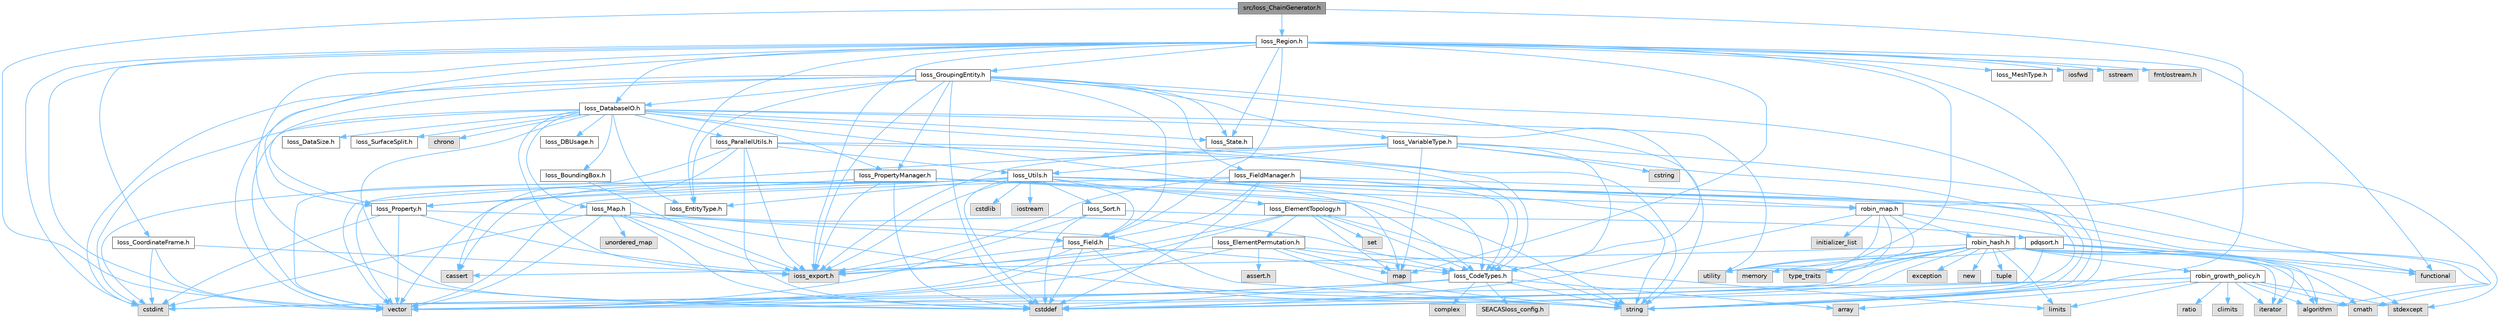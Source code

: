 digraph "src/Ioss_ChainGenerator.h"
{
 // INTERACTIVE_SVG=YES
 // LATEX_PDF_SIZE
  bgcolor="transparent";
  edge [fontname=Helvetica,fontsize=10,labelfontname=Helvetica,labelfontsize=10];
  node [fontname=Helvetica,fontsize=10,shape=box,height=0.2,width=0.4];
  Node1 [id="Node000001",label="src/Ioss_ChainGenerator.h",height=0.2,width=0.4,color="gray40", fillcolor="grey60", style="filled", fontcolor="black",tooltip=" "];
  Node1 -> Node2 [id="edge1_Node000001_Node000002",color="steelblue1",style="solid",tooltip=" "];
  Node2 [id="Node000002",label="string",height=0.2,width=0.4,color="grey60", fillcolor="#E0E0E0", style="filled",tooltip=" "];
  Node1 -> Node3 [id="edge2_Node000001_Node000003",color="steelblue1",style="solid",tooltip=" "];
  Node3 [id="Node000003",label="vector",height=0.2,width=0.4,color="grey60", fillcolor="#E0E0E0", style="filled",tooltip=" "];
  Node1 -> Node4 [id="edge3_Node000001_Node000004",color="steelblue1",style="solid",tooltip=" "];
  Node4 [id="Node000004",label="Ioss_Region.h",height=0.2,width=0.4,color="grey40", fillcolor="white", style="filled",URL="$Ioss__Region_8h.html",tooltip=" "];
  Node4 -> Node5 [id="edge4_Node000004_Node000005",color="steelblue1",style="solid",tooltip=" "];
  Node5 [id="Node000005",label="ioss_export.h",height=0.2,width=0.4,color="grey60", fillcolor="#E0E0E0", style="filled",tooltip=" "];
  Node4 -> Node6 [id="edge5_Node000004_Node000006",color="steelblue1",style="solid",tooltip=" "];
  Node6 [id="Node000006",label="Ioss_CoordinateFrame.h",height=0.2,width=0.4,color="grey40", fillcolor="white", style="filled",URL="$Ioss__CoordinateFrame_8h.html",tooltip=" "];
  Node6 -> Node5 [id="edge6_Node000006_Node000005",color="steelblue1",style="solid",tooltip=" "];
  Node6 -> Node7 [id="edge7_Node000006_Node000007",color="steelblue1",style="solid",tooltip=" "];
  Node7 [id="Node000007",label="cstdint",height=0.2,width=0.4,color="grey60", fillcolor="#E0E0E0", style="filled",tooltip=" "];
  Node6 -> Node3 [id="edge8_Node000006_Node000003",color="steelblue1",style="solid",tooltip=" "];
  Node4 -> Node8 [id="edge9_Node000004_Node000008",color="steelblue1",style="solid",tooltip=" "];
  Node8 [id="Node000008",label="Ioss_DatabaseIO.h",height=0.2,width=0.4,color="grey40", fillcolor="white", style="filled",URL="$Ioss__DatabaseIO_8h.html",tooltip=" "];
  Node8 -> Node5 [id="edge10_Node000008_Node000005",color="steelblue1",style="solid",tooltip=" "];
  Node8 -> Node9 [id="edge11_Node000008_Node000009",color="steelblue1",style="solid",tooltip=" "];
  Node9 [id="Node000009",label="Ioss_BoundingBox.h",height=0.2,width=0.4,color="grey40", fillcolor="white", style="filled",URL="$Ioss__BoundingBox_8h.html",tooltip=" "];
  Node9 -> Node5 [id="edge12_Node000009_Node000005",color="steelblue1",style="solid",tooltip=" "];
  Node8 -> Node10 [id="edge13_Node000008_Node000010",color="steelblue1",style="solid",tooltip=" "];
  Node10 [id="Node000010",label="Ioss_CodeTypes.h",height=0.2,width=0.4,color="grey40", fillcolor="white", style="filled",URL="$Ioss__CodeTypes_8h.html",tooltip=" "];
  Node10 -> Node11 [id="edge14_Node000010_Node000011",color="steelblue1",style="solid",tooltip=" "];
  Node11 [id="Node000011",label="array",height=0.2,width=0.4,color="grey60", fillcolor="#E0E0E0", style="filled",tooltip=" "];
  Node10 -> Node12 [id="edge15_Node000010_Node000012",color="steelblue1",style="solid",tooltip=" "];
  Node12 [id="Node000012",label="cstddef",height=0.2,width=0.4,color="grey60", fillcolor="#E0E0E0", style="filled",tooltip=" "];
  Node10 -> Node7 [id="edge16_Node000010_Node000007",color="steelblue1",style="solid",tooltip=" "];
  Node10 -> Node2 [id="edge17_Node000010_Node000002",color="steelblue1",style="solid",tooltip=" "];
  Node10 -> Node3 [id="edge18_Node000010_Node000003",color="steelblue1",style="solid",tooltip=" "];
  Node10 -> Node13 [id="edge19_Node000010_Node000013",color="steelblue1",style="solid",tooltip=" "];
  Node13 [id="Node000013",label="SEACASIoss_config.h",height=0.2,width=0.4,color="grey60", fillcolor="#E0E0E0", style="filled",tooltip=" "];
  Node10 -> Node14 [id="edge20_Node000010_Node000014",color="steelblue1",style="solid",tooltip=" "];
  Node14 [id="Node000014",label="complex",height=0.2,width=0.4,color="grey60", fillcolor="#E0E0E0", style="filled",tooltip=" "];
  Node8 -> Node15 [id="edge21_Node000008_Node000015",color="steelblue1",style="solid",tooltip=" "];
  Node15 [id="Node000015",label="Ioss_DBUsage.h",height=0.2,width=0.4,color="grey40", fillcolor="white", style="filled",URL="$Ioss__DBUsage_8h.html",tooltip=" "];
  Node8 -> Node16 [id="edge22_Node000008_Node000016",color="steelblue1",style="solid",tooltip=" "];
  Node16 [id="Node000016",label="Ioss_DataSize.h",height=0.2,width=0.4,color="grey40", fillcolor="white", style="filled",URL="$Ioss__DataSize_8h.html",tooltip=" "];
  Node8 -> Node17 [id="edge23_Node000008_Node000017",color="steelblue1",style="solid",tooltip=" "];
  Node17 [id="Node000017",label="Ioss_EntityType.h",height=0.2,width=0.4,color="grey40", fillcolor="white", style="filled",URL="$Ioss__EntityType_8h.html",tooltip=" "];
  Node8 -> Node18 [id="edge24_Node000008_Node000018",color="steelblue1",style="solid",tooltip=" "];
  Node18 [id="Node000018",label="Ioss_Map.h",height=0.2,width=0.4,color="grey40", fillcolor="white", style="filled",URL="$Ioss__Map_8h.html",tooltip=" "];
  Node18 -> Node5 [id="edge25_Node000018_Node000005",color="steelblue1",style="solid",tooltip=" "];
  Node18 -> Node10 [id="edge26_Node000018_Node000010",color="steelblue1",style="solid",tooltip=" "];
  Node18 -> Node19 [id="edge27_Node000018_Node000019",color="steelblue1",style="solid",tooltip=" "];
  Node19 [id="Node000019",label="Ioss_Field.h",height=0.2,width=0.4,color="grey40", fillcolor="white", style="filled",URL="$Ioss__Field_8h.html",tooltip=" "];
  Node19 -> Node5 [id="edge28_Node000019_Node000005",color="steelblue1",style="solid",tooltip=" "];
  Node19 -> Node10 [id="edge29_Node000019_Node000010",color="steelblue1",style="solid",tooltip=" "];
  Node19 -> Node12 [id="edge30_Node000019_Node000012",color="steelblue1",style="solid",tooltip=" "];
  Node19 -> Node2 [id="edge31_Node000019_Node000002",color="steelblue1",style="solid",tooltip=" "];
  Node19 -> Node3 [id="edge32_Node000019_Node000003",color="steelblue1",style="solid",tooltip=" "];
  Node18 -> Node12 [id="edge33_Node000018_Node000012",color="steelblue1",style="solid",tooltip=" "];
  Node18 -> Node7 [id="edge34_Node000018_Node000007",color="steelblue1",style="solid",tooltip=" "];
  Node18 -> Node2 [id="edge35_Node000018_Node000002",color="steelblue1",style="solid",tooltip=" "];
  Node18 -> Node3 [id="edge36_Node000018_Node000003",color="steelblue1",style="solid",tooltip=" "];
  Node18 -> Node20 [id="edge37_Node000018_Node000020",color="steelblue1",style="solid",tooltip=" "];
  Node20 [id="Node000020",label="unordered_map",height=0.2,width=0.4,color="grey60", fillcolor="#E0E0E0", style="filled",tooltip=" "];
  Node8 -> Node21 [id="edge38_Node000008_Node000021",color="steelblue1",style="solid",tooltip=" "];
  Node21 [id="Node000021",label="Ioss_ParallelUtils.h",height=0.2,width=0.4,color="grey40", fillcolor="white", style="filled",URL="$Ioss__ParallelUtils_8h.html",tooltip=" "];
  Node21 -> Node5 [id="edge39_Node000021_Node000005",color="steelblue1",style="solid",tooltip=" "];
  Node21 -> Node10 [id="edge40_Node000021_Node000010",color="steelblue1",style="solid",tooltip=" "];
  Node21 -> Node22 [id="edge41_Node000021_Node000022",color="steelblue1",style="solid",tooltip=" "];
  Node22 [id="Node000022",label="Ioss_Utils.h",height=0.2,width=0.4,color="grey40", fillcolor="white", style="filled",URL="$Ioss__Utils_8h.html",tooltip=" "];
  Node22 -> Node5 [id="edge42_Node000022_Node000005",color="steelblue1",style="solid",tooltip=" "];
  Node22 -> Node10 [id="edge43_Node000022_Node000010",color="steelblue1",style="solid",tooltip=" "];
  Node22 -> Node23 [id="edge44_Node000022_Node000023",color="steelblue1",style="solid",tooltip=" "];
  Node23 [id="Node000023",label="Ioss_ElementTopology.h",height=0.2,width=0.4,color="grey40", fillcolor="white", style="filled",URL="$Ioss__ElementTopology_8h.html",tooltip=" "];
  Node23 -> Node5 [id="edge45_Node000023_Node000005",color="steelblue1",style="solid",tooltip=" "];
  Node23 -> Node10 [id="edge46_Node000023_Node000010",color="steelblue1",style="solid",tooltip=" "];
  Node23 -> Node24 [id="edge47_Node000023_Node000024",color="steelblue1",style="solid",tooltip=" "];
  Node24 [id="Node000024",label="Ioss_ElementPermutation.h",height=0.2,width=0.4,color="grey40", fillcolor="white", style="filled",URL="$Ioss__ElementPermutation_8h.html",tooltip=" "];
  Node24 -> Node5 [id="edge48_Node000024_Node000005",color="steelblue1",style="solid",tooltip=" "];
  Node24 -> Node10 [id="edge49_Node000024_Node000010",color="steelblue1",style="solid",tooltip=" "];
  Node24 -> Node25 [id="edge50_Node000024_Node000025",color="steelblue1",style="solid",tooltip=" "];
  Node25 [id="Node000025",label="assert.h",height=0.2,width=0.4,color="grey60", fillcolor="#E0E0E0", style="filled",tooltip=" "];
  Node24 -> Node26 [id="edge51_Node000024_Node000026",color="steelblue1",style="solid",tooltip=" "];
  Node26 [id="Node000026",label="limits",height=0.2,width=0.4,color="grey60", fillcolor="#E0E0E0", style="filled",tooltip=" "];
  Node24 -> Node27 [id="edge52_Node000024_Node000027",color="steelblue1",style="solid",tooltip=" "];
  Node27 [id="Node000027",label="map",height=0.2,width=0.4,color="grey60", fillcolor="#E0E0E0", style="filled",tooltip=" "];
  Node24 -> Node2 [id="edge53_Node000024_Node000002",color="steelblue1",style="solid",tooltip=" "];
  Node24 -> Node3 [id="edge54_Node000024_Node000003",color="steelblue1",style="solid",tooltip=" "];
  Node23 -> Node27 [id="edge55_Node000023_Node000027",color="steelblue1",style="solid",tooltip=" "];
  Node23 -> Node28 [id="edge56_Node000023_Node000028",color="steelblue1",style="solid",tooltip=" "];
  Node28 [id="Node000028",label="set",height=0.2,width=0.4,color="grey60", fillcolor="#E0E0E0", style="filled",tooltip=" "];
  Node23 -> Node2 [id="edge57_Node000023_Node000002",color="steelblue1",style="solid",tooltip=" "];
  Node23 -> Node3 [id="edge58_Node000023_Node000003",color="steelblue1",style="solid",tooltip=" "];
  Node22 -> Node17 [id="edge59_Node000022_Node000017",color="steelblue1",style="solid",tooltip=" "];
  Node22 -> Node19 [id="edge60_Node000022_Node000019",color="steelblue1",style="solid",tooltip=" "];
  Node22 -> Node29 [id="edge61_Node000022_Node000029",color="steelblue1",style="solid",tooltip=" "];
  Node29 [id="Node000029",label="Ioss_Property.h",height=0.2,width=0.4,color="grey40", fillcolor="white", style="filled",URL="$Ioss__Property_8h.html",tooltip=" "];
  Node29 -> Node5 [id="edge62_Node000029_Node000005",color="steelblue1",style="solid",tooltip=" "];
  Node29 -> Node7 [id="edge63_Node000029_Node000007",color="steelblue1",style="solid",tooltip=" "];
  Node29 -> Node2 [id="edge64_Node000029_Node000002",color="steelblue1",style="solid",tooltip=" "];
  Node29 -> Node3 [id="edge65_Node000029_Node000003",color="steelblue1",style="solid",tooltip=" "];
  Node22 -> Node30 [id="edge66_Node000022_Node000030",color="steelblue1",style="solid",tooltip=" "];
  Node30 [id="Node000030",label="Ioss_Sort.h",height=0.2,width=0.4,color="grey40", fillcolor="white", style="filled",URL="$Ioss__Sort_8h.html",tooltip=" "];
  Node30 -> Node31 [id="edge67_Node000030_Node000031",color="steelblue1",style="solid",tooltip=" "];
  Node31 [id="Node000031",label="pdqsort.h",height=0.2,width=0.4,color="grey40", fillcolor="white", style="filled",URL="$pdqsort_8h.html",tooltip=" "];
  Node31 -> Node32 [id="edge68_Node000031_Node000032",color="steelblue1",style="solid",tooltip=" "];
  Node32 [id="Node000032",label="algorithm",height=0.2,width=0.4,color="grey60", fillcolor="#E0E0E0", style="filled",tooltip=" "];
  Node31 -> Node12 [id="edge69_Node000031_Node000012",color="steelblue1",style="solid",tooltip=" "];
  Node31 -> Node33 [id="edge70_Node000031_Node000033",color="steelblue1",style="solid",tooltip=" "];
  Node33 [id="Node000033",label="functional",height=0.2,width=0.4,color="grey60", fillcolor="#E0E0E0", style="filled",tooltip=" "];
  Node31 -> Node34 [id="edge71_Node000031_Node000034",color="steelblue1",style="solid",tooltip=" "];
  Node34 [id="Node000034",label="iterator",height=0.2,width=0.4,color="grey60", fillcolor="#E0E0E0", style="filled",tooltip=" "];
  Node31 -> Node35 [id="edge72_Node000031_Node000035",color="steelblue1",style="solid",tooltip=" "];
  Node35 [id="Node000035",label="utility",height=0.2,width=0.4,color="grey60", fillcolor="#E0E0E0", style="filled",tooltip=" "];
  Node30 -> Node12 [id="edge73_Node000030_Node000012",color="steelblue1",style="solid",tooltip=" "];
  Node30 -> Node3 [id="edge74_Node000030_Node000003",color="steelblue1",style="solid",tooltip=" "];
  Node22 -> Node32 [id="edge75_Node000022_Node000032",color="steelblue1",style="solid",tooltip=" "];
  Node22 -> Node36 [id="edge76_Node000022_Node000036",color="steelblue1",style="solid",tooltip=" "];
  Node36 [id="Node000036",label="cassert",height=0.2,width=0.4,color="grey60", fillcolor="#E0E0E0", style="filled",tooltip=" "];
  Node22 -> Node37 [id="edge77_Node000022_Node000037",color="steelblue1",style="solid",tooltip=" "];
  Node37 [id="Node000037",label="cmath",height=0.2,width=0.4,color="grey60", fillcolor="#E0E0E0", style="filled",tooltip=" "];
  Node22 -> Node12 [id="edge78_Node000022_Node000012",color="steelblue1",style="solid",tooltip=" "];
  Node22 -> Node7 [id="edge79_Node000022_Node000007",color="steelblue1",style="solid",tooltip=" "];
  Node22 -> Node38 [id="edge80_Node000022_Node000038",color="steelblue1",style="solid",tooltip=" "];
  Node38 [id="Node000038",label="cstdlib",height=0.2,width=0.4,color="grey60", fillcolor="#E0E0E0", style="filled",tooltip=" "];
  Node22 -> Node39 [id="edge81_Node000022_Node000039",color="steelblue1",style="solid",tooltip=" "];
  Node39 [id="Node000039",label="iostream",height=0.2,width=0.4,color="grey60", fillcolor="#E0E0E0", style="filled",tooltip=" "];
  Node22 -> Node40 [id="edge82_Node000022_Node000040",color="steelblue1",style="solid",tooltip=" "];
  Node40 [id="Node000040",label="stdexcept",height=0.2,width=0.4,color="grey60", fillcolor="#E0E0E0", style="filled",tooltip=" "];
  Node22 -> Node2 [id="edge83_Node000022_Node000002",color="steelblue1",style="solid",tooltip=" "];
  Node22 -> Node3 [id="edge84_Node000022_Node000003",color="steelblue1",style="solid",tooltip=" "];
  Node21 -> Node36 [id="edge85_Node000021_Node000036",color="steelblue1",style="solid",tooltip=" "];
  Node21 -> Node12 [id="edge86_Node000021_Node000012",color="steelblue1",style="solid",tooltip=" "];
  Node21 -> Node2 [id="edge87_Node000021_Node000002",color="steelblue1",style="solid",tooltip=" "];
  Node21 -> Node3 [id="edge88_Node000021_Node000003",color="steelblue1",style="solid",tooltip=" "];
  Node8 -> Node41 [id="edge89_Node000008_Node000041",color="steelblue1",style="solid",tooltip=" "];
  Node41 [id="Node000041",label="Ioss_PropertyManager.h",height=0.2,width=0.4,color="grey40", fillcolor="white", style="filled",URL="$Ioss__PropertyManager_8h.html",tooltip=" "];
  Node41 -> Node5 [id="edge90_Node000041_Node000005",color="steelblue1",style="solid",tooltip=" "];
  Node41 -> Node10 [id="edge91_Node000041_Node000010",color="steelblue1",style="solid",tooltip=" "];
  Node41 -> Node29 [id="edge92_Node000041_Node000029",color="steelblue1",style="solid",tooltip=" "];
  Node41 -> Node12 [id="edge93_Node000041_Node000012",color="steelblue1",style="solid",tooltip=" "];
  Node41 -> Node2 [id="edge94_Node000041_Node000002",color="steelblue1",style="solid",tooltip=" "];
  Node41 -> Node3 [id="edge95_Node000041_Node000003",color="steelblue1",style="solid",tooltip=" "];
  Node41 -> Node42 [id="edge96_Node000041_Node000042",color="steelblue1",style="solid",tooltip=" "];
  Node42 [id="Node000042",label="robin_map.h",height=0.2,width=0.4,color="grey40", fillcolor="white", style="filled",URL="$robin__map_8h.html",tooltip=" "];
  Node42 -> Node12 [id="edge97_Node000042_Node000012",color="steelblue1",style="solid",tooltip=" "];
  Node42 -> Node33 [id="edge98_Node000042_Node000033",color="steelblue1",style="solid",tooltip=" "];
  Node42 -> Node43 [id="edge99_Node000042_Node000043",color="steelblue1",style="solid",tooltip=" "];
  Node43 [id="Node000043",label="initializer_list",height=0.2,width=0.4,color="grey60", fillcolor="#E0E0E0", style="filled",tooltip=" "];
  Node42 -> Node44 [id="edge100_Node000042_Node000044",color="steelblue1",style="solid",tooltip=" "];
  Node44 [id="Node000044",label="memory",height=0.2,width=0.4,color="grey60", fillcolor="#E0E0E0", style="filled",tooltip=" "];
  Node42 -> Node45 [id="edge101_Node000042_Node000045",color="steelblue1",style="solid",tooltip=" "];
  Node45 [id="Node000045",label="type_traits",height=0.2,width=0.4,color="grey60", fillcolor="#E0E0E0", style="filled",tooltip=" "];
  Node42 -> Node35 [id="edge102_Node000042_Node000035",color="steelblue1",style="solid",tooltip=" "];
  Node42 -> Node46 [id="edge103_Node000042_Node000046",color="steelblue1",style="solid",tooltip=" "];
  Node46 [id="Node000046",label="robin_hash.h",height=0.2,width=0.4,color="grey40", fillcolor="white", style="filled",URL="$robin__hash_8h.html",tooltip=" "];
  Node46 -> Node32 [id="edge104_Node000046_Node000032",color="steelblue1",style="solid",tooltip=" "];
  Node46 -> Node36 [id="edge105_Node000046_Node000036",color="steelblue1",style="solid",tooltip=" "];
  Node46 -> Node37 [id="edge106_Node000046_Node000037",color="steelblue1",style="solid",tooltip=" "];
  Node46 -> Node12 [id="edge107_Node000046_Node000012",color="steelblue1",style="solid",tooltip=" "];
  Node46 -> Node7 [id="edge108_Node000046_Node000007",color="steelblue1",style="solid",tooltip=" "];
  Node46 -> Node47 [id="edge109_Node000046_Node000047",color="steelblue1",style="solid",tooltip=" "];
  Node47 [id="Node000047",label="exception",height=0.2,width=0.4,color="grey60", fillcolor="#E0E0E0", style="filled",tooltip=" "];
  Node46 -> Node34 [id="edge110_Node000046_Node000034",color="steelblue1",style="solid",tooltip=" "];
  Node46 -> Node26 [id="edge111_Node000046_Node000026",color="steelblue1",style="solid",tooltip=" "];
  Node46 -> Node44 [id="edge112_Node000046_Node000044",color="steelblue1",style="solid",tooltip=" "];
  Node46 -> Node48 [id="edge113_Node000046_Node000048",color="steelblue1",style="solid",tooltip=" "];
  Node48 [id="Node000048",label="new",height=0.2,width=0.4,color="grey60", fillcolor="#E0E0E0", style="filled",tooltip=" "];
  Node46 -> Node40 [id="edge114_Node000046_Node000040",color="steelblue1",style="solid",tooltip=" "];
  Node46 -> Node49 [id="edge115_Node000046_Node000049",color="steelblue1",style="solid",tooltip=" "];
  Node49 [id="Node000049",label="tuple",height=0.2,width=0.4,color="grey60", fillcolor="#E0E0E0", style="filled",tooltip=" "];
  Node46 -> Node45 [id="edge116_Node000046_Node000045",color="steelblue1",style="solid",tooltip=" "];
  Node46 -> Node35 [id="edge117_Node000046_Node000035",color="steelblue1",style="solid",tooltip=" "];
  Node46 -> Node3 [id="edge118_Node000046_Node000003",color="steelblue1",style="solid",tooltip=" "];
  Node46 -> Node50 [id="edge119_Node000046_Node000050",color="steelblue1",style="solid",tooltip=" "];
  Node50 [id="Node000050",label="robin_growth_policy.h",height=0.2,width=0.4,color="grey40", fillcolor="white", style="filled",URL="$robin__growth__policy_8h.html",tooltip=" "];
  Node50 -> Node32 [id="edge120_Node000050_Node000032",color="steelblue1",style="solid",tooltip=" "];
  Node50 -> Node11 [id="edge121_Node000050_Node000011",color="steelblue1",style="solid",tooltip=" "];
  Node50 -> Node51 [id="edge122_Node000050_Node000051",color="steelblue1",style="solid",tooltip=" "];
  Node51 [id="Node000051",label="climits",height=0.2,width=0.4,color="grey60", fillcolor="#E0E0E0", style="filled",tooltip=" "];
  Node50 -> Node37 [id="edge123_Node000050_Node000037",color="steelblue1",style="solid",tooltip=" "];
  Node50 -> Node12 [id="edge124_Node000050_Node000012",color="steelblue1",style="solid",tooltip=" "];
  Node50 -> Node7 [id="edge125_Node000050_Node000007",color="steelblue1",style="solid",tooltip=" "];
  Node50 -> Node34 [id="edge126_Node000050_Node000034",color="steelblue1",style="solid",tooltip=" "];
  Node50 -> Node26 [id="edge127_Node000050_Node000026",color="steelblue1",style="solid",tooltip=" "];
  Node50 -> Node52 [id="edge128_Node000050_Node000052",color="steelblue1",style="solid",tooltip=" "];
  Node52 [id="Node000052",label="ratio",height=0.2,width=0.4,color="grey60", fillcolor="#E0E0E0", style="filled",tooltip=" "];
  Node50 -> Node40 [id="edge129_Node000050_Node000040",color="steelblue1",style="solid",tooltip=" "];
  Node8 -> Node53 [id="edge130_Node000008_Node000053",color="steelblue1",style="solid",tooltip=" "];
  Node53 [id="Node000053",label="Ioss_State.h",height=0.2,width=0.4,color="grey40", fillcolor="white", style="filled",URL="$Ioss__State_8h.html",tooltip=" "];
  Node8 -> Node54 [id="edge131_Node000008_Node000054",color="steelblue1",style="solid",tooltip=" "];
  Node54 [id="Node000054",label="Ioss_SurfaceSplit.h",height=0.2,width=0.4,color="grey40", fillcolor="white", style="filled",URL="$Ioss__SurfaceSplit_8h.html",tooltip=" "];
  Node8 -> Node55 [id="edge132_Node000008_Node000055",color="steelblue1",style="solid",tooltip=" "];
  Node55 [id="Node000055",label="chrono",height=0.2,width=0.4,color="grey60", fillcolor="#E0E0E0", style="filled",tooltip=" "];
  Node8 -> Node12 [id="edge133_Node000008_Node000012",color="steelblue1",style="solid",tooltip=" "];
  Node8 -> Node7 [id="edge134_Node000008_Node000007",color="steelblue1",style="solid",tooltip=" "];
  Node8 -> Node27 [id="edge135_Node000008_Node000027",color="steelblue1",style="solid",tooltip=" "];
  Node8 -> Node2 [id="edge136_Node000008_Node000002",color="steelblue1",style="solid",tooltip=" "];
  Node8 -> Node35 [id="edge137_Node000008_Node000035",color="steelblue1",style="solid",tooltip=" "];
  Node8 -> Node3 [id="edge138_Node000008_Node000003",color="steelblue1",style="solid",tooltip=" "];
  Node4 -> Node17 [id="edge139_Node000004_Node000017",color="steelblue1",style="solid",tooltip=" "];
  Node4 -> Node19 [id="edge140_Node000004_Node000019",color="steelblue1",style="solid",tooltip=" "];
  Node4 -> Node56 [id="edge141_Node000004_Node000056",color="steelblue1",style="solid",tooltip=" "];
  Node56 [id="Node000056",label="Ioss_GroupingEntity.h",height=0.2,width=0.4,color="grey40", fillcolor="white", style="filled",URL="$Ioss__GroupingEntity_8h.html",tooltip=" "];
  Node56 -> Node5 [id="edge142_Node000056_Node000005",color="steelblue1",style="solid",tooltip=" "];
  Node56 -> Node10 [id="edge143_Node000056_Node000010",color="steelblue1",style="solid",tooltip=" "];
  Node56 -> Node8 [id="edge144_Node000056_Node000008",color="steelblue1",style="solid",tooltip=" "];
  Node56 -> Node17 [id="edge145_Node000056_Node000017",color="steelblue1",style="solid",tooltip=" "];
  Node56 -> Node19 [id="edge146_Node000056_Node000019",color="steelblue1",style="solid",tooltip=" "];
  Node56 -> Node57 [id="edge147_Node000056_Node000057",color="steelblue1",style="solid",tooltip=" "];
  Node57 [id="Node000057",label="Ioss_FieldManager.h",height=0.2,width=0.4,color="grey40", fillcolor="white", style="filled",URL="$Ioss__FieldManager_8h.html",tooltip=" "];
  Node57 -> Node5 [id="edge148_Node000057_Node000005",color="steelblue1",style="solid",tooltip=" "];
  Node57 -> Node10 [id="edge149_Node000057_Node000010",color="steelblue1",style="solid",tooltip=" "];
  Node57 -> Node19 [id="edge150_Node000057_Node000019",color="steelblue1",style="solid",tooltip=" "];
  Node57 -> Node12 [id="edge151_Node000057_Node000012",color="steelblue1",style="solid",tooltip=" "];
  Node57 -> Node2 [id="edge152_Node000057_Node000002",color="steelblue1",style="solid",tooltip=" "];
  Node57 -> Node3 [id="edge153_Node000057_Node000003",color="steelblue1",style="solid",tooltip=" "];
  Node57 -> Node42 [id="edge154_Node000057_Node000042",color="steelblue1",style="solid",tooltip=" "];
  Node56 -> Node29 [id="edge155_Node000056_Node000029",color="steelblue1",style="solid",tooltip=" "];
  Node56 -> Node41 [id="edge156_Node000056_Node000041",color="steelblue1",style="solid",tooltip=" "];
  Node56 -> Node53 [id="edge157_Node000056_Node000053",color="steelblue1",style="solid",tooltip=" "];
  Node56 -> Node58 [id="edge158_Node000056_Node000058",color="steelblue1",style="solid",tooltip=" "];
  Node58 [id="Node000058",label="Ioss_VariableType.h",height=0.2,width=0.4,color="grey40", fillcolor="white", style="filled",URL="$Ioss__VariableType_8h.html",tooltip=" "];
  Node58 -> Node5 [id="edge159_Node000058_Node000005",color="steelblue1",style="solid",tooltip=" "];
  Node58 -> Node10 [id="edge160_Node000058_Node000010",color="steelblue1",style="solid",tooltip=" "];
  Node58 -> Node22 [id="edge161_Node000058_Node000022",color="steelblue1",style="solid",tooltip=" "];
  Node58 -> Node59 [id="edge162_Node000058_Node000059",color="steelblue1",style="solid",tooltip=" "];
  Node59 [id="Node000059",label="cstring",height=0.2,width=0.4,color="grey60", fillcolor="#E0E0E0", style="filled",tooltip=" "];
  Node58 -> Node33 [id="edge163_Node000058_Node000033",color="steelblue1",style="solid",tooltip=" "];
  Node58 -> Node27 [id="edge164_Node000058_Node000027",color="steelblue1",style="solid",tooltip=" "];
  Node58 -> Node2 [id="edge165_Node000058_Node000002",color="steelblue1",style="solid",tooltip=" "];
  Node58 -> Node3 [id="edge166_Node000058_Node000003",color="steelblue1",style="solid",tooltip=" "];
  Node56 -> Node12 [id="edge167_Node000056_Node000012",color="steelblue1",style="solid",tooltip=" "];
  Node56 -> Node7 [id="edge168_Node000056_Node000007",color="steelblue1",style="solid",tooltip=" "];
  Node56 -> Node2 [id="edge169_Node000056_Node000002",color="steelblue1",style="solid",tooltip=" "];
  Node56 -> Node3 [id="edge170_Node000056_Node000003",color="steelblue1",style="solid",tooltip=" "];
  Node4 -> Node60 [id="edge171_Node000004_Node000060",color="steelblue1",style="solid",tooltip=" "];
  Node60 [id="Node000060",label="Ioss_MeshType.h",height=0.2,width=0.4,color="grey40", fillcolor="white", style="filled",URL="$Ioss__MeshType_8h.html",tooltip=" "];
  Node4 -> Node29 [id="edge172_Node000004_Node000029",color="steelblue1",style="solid",tooltip=" "];
  Node4 -> Node53 [id="edge173_Node000004_Node000053",color="steelblue1",style="solid",tooltip=" "];
  Node4 -> Node12 [id="edge174_Node000004_Node000012",color="steelblue1",style="solid",tooltip=" "];
  Node4 -> Node7 [id="edge175_Node000004_Node000007",color="steelblue1",style="solid",tooltip=" "];
  Node4 -> Node33 [id="edge176_Node000004_Node000033",color="steelblue1",style="solid",tooltip=" "];
  Node4 -> Node61 [id="edge177_Node000004_Node000061",color="steelblue1",style="solid",tooltip=" "];
  Node61 [id="Node000061",label="iosfwd",height=0.2,width=0.4,color="grey60", fillcolor="#E0E0E0", style="filled",tooltip=" "];
  Node4 -> Node27 [id="edge178_Node000004_Node000027",color="steelblue1",style="solid",tooltip=" "];
  Node4 -> Node2 [id="edge179_Node000004_Node000002",color="steelblue1",style="solid",tooltip=" "];
  Node4 -> Node35 [id="edge180_Node000004_Node000035",color="steelblue1",style="solid",tooltip=" "];
  Node4 -> Node3 [id="edge181_Node000004_Node000003",color="steelblue1",style="solid",tooltip=" "];
  Node4 -> Node62 [id="edge182_Node000004_Node000062",color="steelblue1",style="solid",tooltip=" "];
  Node62 [id="Node000062",label="sstream",height=0.2,width=0.4,color="grey60", fillcolor="#E0E0E0", style="filled",tooltip=" "];
  Node4 -> Node63 [id="edge183_Node000004_Node000063",color="steelblue1",style="solid",tooltip=" "];
  Node63 [id="Node000063",label="fmt/ostream.h",height=0.2,width=0.4,color="grey60", fillcolor="#E0E0E0", style="filled",tooltip=" "];
}
